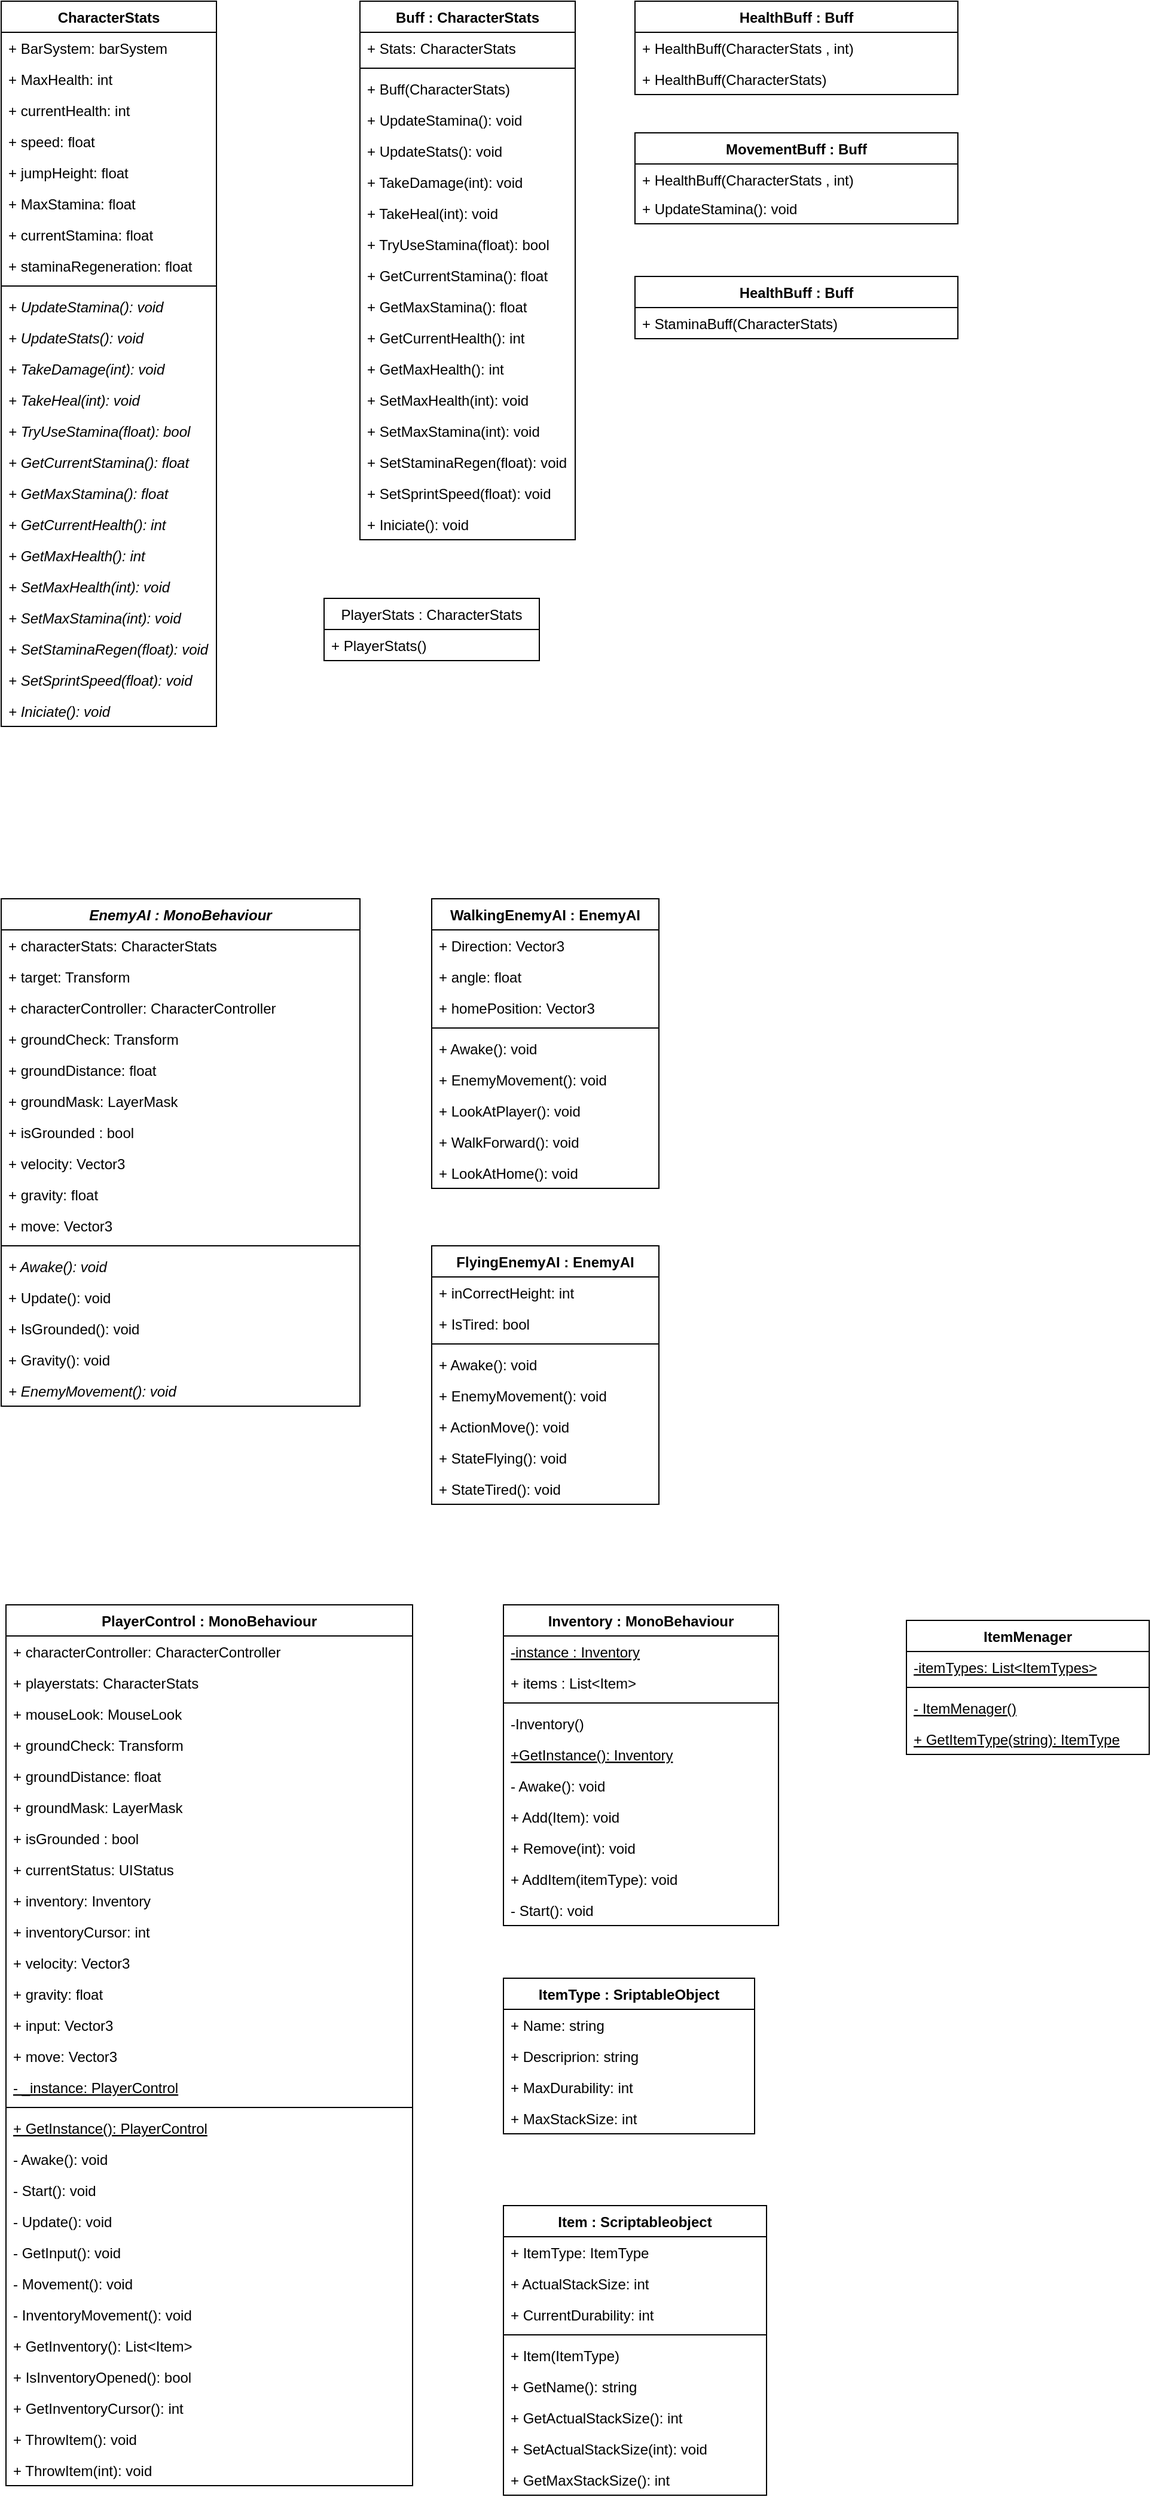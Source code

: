 <mxfile version="16.4.3" type="github">
  <diagram id="JPool-3VtNPLsI39yBrT" name="Page-1">
    <mxGraphModel dx="2249" dy="1060" grid="1" gridSize="10" guides="1" tooltips="1" connect="1" arrows="1" fold="1" page="1" pageScale="1" pageWidth="827" pageHeight="1169" math="0" shadow="0">
      <root>
        <mxCell id="0" />
        <mxCell id="1" parent="0" />
        <mxCell id="ydXOMkTpQAnUlT9arwQ4-1" value="CharacterStats" style="swimlane;fontStyle=1;align=center;verticalAlign=top;childLayout=stackLayout;horizontal=1;startSize=26;horizontalStack=0;resizeParent=1;resizeParentMax=0;resizeLast=0;collapsible=1;marginBottom=0;" vertex="1" parent="1">
          <mxGeometry x="70" y="60" width="180" height="606" as="geometry" />
        </mxCell>
        <mxCell id="ydXOMkTpQAnUlT9arwQ4-2" value="+ BarSystem: barSystem" style="text;strokeColor=none;fillColor=none;align=left;verticalAlign=top;spacingLeft=4;spacingRight=4;overflow=hidden;rotatable=0;points=[[0,0.5],[1,0.5]];portConstraint=eastwest;" vertex="1" parent="ydXOMkTpQAnUlT9arwQ4-1">
          <mxGeometry y="26" width="180" height="26" as="geometry" />
        </mxCell>
        <mxCell id="ydXOMkTpQAnUlT9arwQ4-5" value="+ MaxHealth: int" style="text;strokeColor=none;fillColor=none;align=left;verticalAlign=top;spacingLeft=4;spacingRight=4;overflow=hidden;rotatable=0;points=[[0,0.5],[1,0.5]];portConstraint=eastwest;" vertex="1" parent="ydXOMkTpQAnUlT9arwQ4-1">
          <mxGeometry y="52" width="180" height="26" as="geometry" />
        </mxCell>
        <mxCell id="ydXOMkTpQAnUlT9arwQ4-6" value="+ currentHealth: int" style="text;strokeColor=none;fillColor=none;align=left;verticalAlign=top;spacingLeft=4;spacingRight=4;overflow=hidden;rotatable=0;points=[[0,0.5],[1,0.5]];portConstraint=eastwest;" vertex="1" parent="ydXOMkTpQAnUlT9arwQ4-1">
          <mxGeometry y="78" width="180" height="26" as="geometry" />
        </mxCell>
        <mxCell id="ydXOMkTpQAnUlT9arwQ4-7" value="+ speed: float" style="text;strokeColor=none;fillColor=none;align=left;verticalAlign=top;spacingLeft=4;spacingRight=4;overflow=hidden;rotatable=0;points=[[0,0.5],[1,0.5]];portConstraint=eastwest;" vertex="1" parent="ydXOMkTpQAnUlT9arwQ4-1">
          <mxGeometry y="104" width="180" height="26" as="geometry" />
        </mxCell>
        <mxCell id="ydXOMkTpQAnUlT9arwQ4-8" value="+ jumpHeight: float" style="text;strokeColor=none;fillColor=none;align=left;verticalAlign=top;spacingLeft=4;spacingRight=4;overflow=hidden;rotatable=0;points=[[0,0.5],[1,0.5]];portConstraint=eastwest;" vertex="1" parent="ydXOMkTpQAnUlT9arwQ4-1">
          <mxGeometry y="130" width="180" height="26" as="geometry" />
        </mxCell>
        <mxCell id="ydXOMkTpQAnUlT9arwQ4-10" value="+ MaxStamina: float" style="text;strokeColor=none;fillColor=none;align=left;verticalAlign=top;spacingLeft=4;spacingRight=4;overflow=hidden;rotatable=0;points=[[0,0.5],[1,0.5]];portConstraint=eastwest;" vertex="1" parent="ydXOMkTpQAnUlT9arwQ4-1">
          <mxGeometry y="156" width="180" height="26" as="geometry" />
        </mxCell>
        <mxCell id="ydXOMkTpQAnUlT9arwQ4-9" value="+ currentStamina: float" style="text;strokeColor=none;fillColor=none;align=left;verticalAlign=top;spacingLeft=4;spacingRight=4;overflow=hidden;rotatable=0;points=[[0,0.5],[1,0.5]];portConstraint=eastwest;" vertex="1" parent="ydXOMkTpQAnUlT9arwQ4-1">
          <mxGeometry y="182" width="180" height="26" as="geometry" />
        </mxCell>
        <mxCell id="ydXOMkTpQAnUlT9arwQ4-11" value="+ staminaRegeneration: float" style="text;strokeColor=none;fillColor=none;align=left;verticalAlign=top;spacingLeft=4;spacingRight=4;overflow=hidden;rotatable=0;points=[[0,0.5],[1,0.5]];portConstraint=eastwest;" vertex="1" parent="ydXOMkTpQAnUlT9arwQ4-1">
          <mxGeometry y="208" width="180" height="26" as="geometry" />
        </mxCell>
        <mxCell id="ydXOMkTpQAnUlT9arwQ4-3" value="" style="line;strokeWidth=1;fillColor=none;align=left;verticalAlign=middle;spacingTop=-1;spacingLeft=3;spacingRight=3;rotatable=0;labelPosition=right;points=[];portConstraint=eastwest;" vertex="1" parent="ydXOMkTpQAnUlT9arwQ4-1">
          <mxGeometry y="234" width="180" height="8" as="geometry" />
        </mxCell>
        <mxCell id="ydXOMkTpQAnUlT9arwQ4-4" value="+ UpdateStamina(): void" style="text;strokeColor=none;fillColor=none;align=left;verticalAlign=top;spacingLeft=4;spacingRight=4;overflow=hidden;rotatable=0;points=[[0,0.5],[1,0.5]];portConstraint=eastwest;fontStyle=2" vertex="1" parent="ydXOMkTpQAnUlT9arwQ4-1">
          <mxGeometry y="242" width="180" height="26" as="geometry" />
        </mxCell>
        <mxCell id="ydXOMkTpQAnUlT9arwQ4-15" value="+ UpdateStats(): void" style="text;strokeColor=none;fillColor=none;align=left;verticalAlign=top;spacingLeft=4;spacingRight=4;overflow=hidden;rotatable=0;points=[[0,0.5],[1,0.5]];portConstraint=eastwest;fontStyle=2" vertex="1" parent="ydXOMkTpQAnUlT9arwQ4-1">
          <mxGeometry y="268" width="180" height="26" as="geometry" />
        </mxCell>
        <mxCell id="ydXOMkTpQAnUlT9arwQ4-16" value="+ TakeDamage(int): void" style="text;strokeColor=none;fillColor=none;align=left;verticalAlign=top;spacingLeft=4;spacingRight=4;overflow=hidden;rotatable=0;points=[[0,0.5],[1,0.5]];portConstraint=eastwest;fontStyle=2" vertex="1" parent="ydXOMkTpQAnUlT9arwQ4-1">
          <mxGeometry y="294" width="180" height="26" as="geometry" />
        </mxCell>
        <mxCell id="ydXOMkTpQAnUlT9arwQ4-18" value="+ TakeHeal(int): void" style="text;strokeColor=none;fillColor=none;align=left;verticalAlign=top;spacingLeft=4;spacingRight=4;overflow=hidden;rotatable=0;points=[[0,0.5],[1,0.5]];portConstraint=eastwest;fontStyle=2" vertex="1" parent="ydXOMkTpQAnUlT9arwQ4-1">
          <mxGeometry y="320" width="180" height="26" as="geometry" />
        </mxCell>
        <mxCell id="ydXOMkTpQAnUlT9arwQ4-19" value="+ TryUseStamina(float): bool" style="text;strokeColor=none;fillColor=none;align=left;verticalAlign=top;spacingLeft=4;spacingRight=4;overflow=hidden;rotatable=0;points=[[0,0.5],[1,0.5]];portConstraint=eastwest;fontStyle=2" vertex="1" parent="ydXOMkTpQAnUlT9arwQ4-1">
          <mxGeometry y="346" width="180" height="26" as="geometry" />
        </mxCell>
        <mxCell id="ydXOMkTpQAnUlT9arwQ4-21" value="+ GetCurrentStamina(): float" style="text;strokeColor=none;fillColor=none;align=left;verticalAlign=top;spacingLeft=4;spacingRight=4;overflow=hidden;rotatable=0;points=[[0,0.5],[1,0.5]];portConstraint=eastwest;fontStyle=2" vertex="1" parent="ydXOMkTpQAnUlT9arwQ4-1">
          <mxGeometry y="372" width="180" height="26" as="geometry" />
        </mxCell>
        <mxCell id="ydXOMkTpQAnUlT9arwQ4-20" value="+ GetMaxStamina(): float" style="text;strokeColor=none;fillColor=none;align=left;verticalAlign=top;spacingLeft=4;spacingRight=4;overflow=hidden;rotatable=0;points=[[0,0.5],[1,0.5]];portConstraint=eastwest;fontStyle=2" vertex="1" parent="ydXOMkTpQAnUlT9arwQ4-1">
          <mxGeometry y="398" width="180" height="26" as="geometry" />
        </mxCell>
        <mxCell id="ydXOMkTpQAnUlT9arwQ4-22" value="+ GetCurrentHealth(): int" style="text;strokeColor=none;fillColor=none;align=left;verticalAlign=top;spacingLeft=4;spacingRight=4;overflow=hidden;rotatable=0;points=[[0,0.5],[1,0.5]];portConstraint=eastwest;fontStyle=2" vertex="1" parent="ydXOMkTpQAnUlT9arwQ4-1">
          <mxGeometry y="424" width="180" height="26" as="geometry" />
        </mxCell>
        <mxCell id="ydXOMkTpQAnUlT9arwQ4-23" value="+ GetMaxHealth(): int" style="text;strokeColor=none;fillColor=none;align=left;verticalAlign=top;spacingLeft=4;spacingRight=4;overflow=hidden;rotatable=0;points=[[0,0.5],[1,0.5]];portConstraint=eastwest;fontStyle=2" vertex="1" parent="ydXOMkTpQAnUlT9arwQ4-1">
          <mxGeometry y="450" width="180" height="26" as="geometry" />
        </mxCell>
        <mxCell id="ydXOMkTpQAnUlT9arwQ4-25" value="+ SetMaxHealth(int): void" style="text;strokeColor=none;fillColor=none;align=left;verticalAlign=top;spacingLeft=4;spacingRight=4;overflow=hidden;rotatable=0;points=[[0,0.5],[1,0.5]];portConstraint=eastwest;fontStyle=2" vertex="1" parent="ydXOMkTpQAnUlT9arwQ4-1">
          <mxGeometry y="476" width="180" height="26" as="geometry" />
        </mxCell>
        <mxCell id="ydXOMkTpQAnUlT9arwQ4-24" value="+ SetMaxStamina(int): void" style="text;strokeColor=none;fillColor=none;align=left;verticalAlign=top;spacingLeft=4;spacingRight=4;overflow=hidden;rotatable=0;points=[[0,0.5],[1,0.5]];portConstraint=eastwest;fontStyle=2" vertex="1" parent="ydXOMkTpQAnUlT9arwQ4-1">
          <mxGeometry y="502" width="180" height="26" as="geometry" />
        </mxCell>
        <mxCell id="ydXOMkTpQAnUlT9arwQ4-26" value="+ SetStaminaRegen(float): void" style="text;strokeColor=none;fillColor=none;align=left;verticalAlign=top;spacingLeft=4;spacingRight=4;overflow=hidden;rotatable=0;points=[[0,0.5],[1,0.5]];portConstraint=eastwest;fontStyle=2" vertex="1" parent="ydXOMkTpQAnUlT9arwQ4-1">
          <mxGeometry y="528" width="180" height="26" as="geometry" />
        </mxCell>
        <mxCell id="ydXOMkTpQAnUlT9arwQ4-27" value="+ SetSprintSpeed(float): void" style="text;strokeColor=none;fillColor=none;align=left;verticalAlign=top;spacingLeft=4;spacingRight=4;overflow=hidden;rotatable=0;points=[[0,0.5],[1,0.5]];portConstraint=eastwest;fontStyle=2" vertex="1" parent="ydXOMkTpQAnUlT9arwQ4-1">
          <mxGeometry y="554" width="180" height="26" as="geometry" />
        </mxCell>
        <mxCell id="ydXOMkTpQAnUlT9arwQ4-17" value="+ Iniciate(): void" style="text;strokeColor=none;fillColor=none;align=left;verticalAlign=top;spacingLeft=4;spacingRight=4;overflow=hidden;rotatable=0;points=[[0,0.5],[1,0.5]];portConstraint=eastwest;fontStyle=2" vertex="1" parent="ydXOMkTpQAnUlT9arwQ4-1">
          <mxGeometry y="580" width="180" height="26" as="geometry" />
        </mxCell>
        <mxCell id="ydXOMkTpQAnUlT9arwQ4-28" value="Buff : CharacterStats" style="swimlane;fontStyle=1;align=center;verticalAlign=top;childLayout=stackLayout;horizontal=1;startSize=26;horizontalStack=0;resizeParent=1;resizeParentMax=0;resizeLast=0;collapsible=1;marginBottom=0;" vertex="1" parent="1">
          <mxGeometry x="370" y="60" width="180" height="450" as="geometry" />
        </mxCell>
        <mxCell id="ydXOMkTpQAnUlT9arwQ4-52" value="+ Stats: CharacterStats" style="text;strokeColor=none;fillColor=none;align=left;verticalAlign=top;spacingLeft=4;spacingRight=4;overflow=hidden;rotatable=0;points=[[0,0.5],[1,0.5]];portConstraint=eastwest;" vertex="1" parent="ydXOMkTpQAnUlT9arwQ4-28">
          <mxGeometry y="26" width="180" height="26" as="geometry" />
        </mxCell>
        <mxCell id="ydXOMkTpQAnUlT9arwQ4-37" value="" style="line;strokeWidth=1;fillColor=none;align=left;verticalAlign=middle;spacingTop=-1;spacingLeft=3;spacingRight=3;rotatable=0;labelPosition=right;points=[];portConstraint=eastwest;" vertex="1" parent="ydXOMkTpQAnUlT9arwQ4-28">
          <mxGeometry y="52" width="180" height="8" as="geometry" />
        </mxCell>
        <mxCell id="ydXOMkTpQAnUlT9arwQ4-53" value="+ Buff(CharacterStats)" style="text;strokeColor=none;fillColor=none;align=left;verticalAlign=top;spacingLeft=4;spacingRight=4;overflow=hidden;rotatable=0;points=[[0,0.5],[1,0.5]];portConstraint=eastwest;fontStyle=0" vertex="1" parent="ydXOMkTpQAnUlT9arwQ4-28">
          <mxGeometry y="60" width="180" height="26" as="geometry" />
        </mxCell>
        <mxCell id="ydXOMkTpQAnUlT9arwQ4-38" value="+ UpdateStamina(): void" style="text;strokeColor=none;fillColor=none;align=left;verticalAlign=top;spacingLeft=4;spacingRight=4;overflow=hidden;rotatable=0;points=[[0,0.5],[1,0.5]];portConstraint=eastwest;fontStyle=0" vertex="1" parent="ydXOMkTpQAnUlT9arwQ4-28">
          <mxGeometry y="86" width="180" height="26" as="geometry" />
        </mxCell>
        <mxCell id="ydXOMkTpQAnUlT9arwQ4-39" value="+ UpdateStats(): void" style="text;strokeColor=none;fillColor=none;align=left;verticalAlign=top;spacingLeft=4;spacingRight=4;overflow=hidden;rotatable=0;points=[[0,0.5],[1,0.5]];portConstraint=eastwest;fontStyle=0" vertex="1" parent="ydXOMkTpQAnUlT9arwQ4-28">
          <mxGeometry y="112" width="180" height="26" as="geometry" />
        </mxCell>
        <mxCell id="ydXOMkTpQAnUlT9arwQ4-40" value="+ TakeDamage(int): void" style="text;strokeColor=none;fillColor=none;align=left;verticalAlign=top;spacingLeft=4;spacingRight=4;overflow=hidden;rotatable=0;points=[[0,0.5],[1,0.5]];portConstraint=eastwest;fontStyle=0" vertex="1" parent="ydXOMkTpQAnUlT9arwQ4-28">
          <mxGeometry y="138" width="180" height="26" as="geometry" />
        </mxCell>
        <mxCell id="ydXOMkTpQAnUlT9arwQ4-41" value="+ TakeHeal(int): void" style="text;strokeColor=none;fillColor=none;align=left;verticalAlign=top;spacingLeft=4;spacingRight=4;overflow=hidden;rotatable=0;points=[[0,0.5],[1,0.5]];portConstraint=eastwest;fontStyle=0" vertex="1" parent="ydXOMkTpQAnUlT9arwQ4-28">
          <mxGeometry y="164" width="180" height="26" as="geometry" />
        </mxCell>
        <mxCell id="ydXOMkTpQAnUlT9arwQ4-42" value="+ TryUseStamina(float): bool" style="text;strokeColor=none;fillColor=none;align=left;verticalAlign=top;spacingLeft=4;spacingRight=4;overflow=hidden;rotatable=0;points=[[0,0.5],[1,0.5]];portConstraint=eastwest;fontStyle=0" vertex="1" parent="ydXOMkTpQAnUlT9arwQ4-28">
          <mxGeometry y="190" width="180" height="26" as="geometry" />
        </mxCell>
        <mxCell id="ydXOMkTpQAnUlT9arwQ4-43" value="+ GetCurrentStamina(): float" style="text;strokeColor=none;fillColor=none;align=left;verticalAlign=top;spacingLeft=4;spacingRight=4;overflow=hidden;rotatable=0;points=[[0,0.5],[1,0.5]];portConstraint=eastwest;fontStyle=0" vertex="1" parent="ydXOMkTpQAnUlT9arwQ4-28">
          <mxGeometry y="216" width="180" height="26" as="geometry" />
        </mxCell>
        <mxCell id="ydXOMkTpQAnUlT9arwQ4-44" value="+ GetMaxStamina(): float" style="text;strokeColor=none;fillColor=none;align=left;verticalAlign=top;spacingLeft=4;spacingRight=4;overflow=hidden;rotatable=0;points=[[0,0.5],[1,0.5]];portConstraint=eastwest;fontStyle=0" vertex="1" parent="ydXOMkTpQAnUlT9arwQ4-28">
          <mxGeometry y="242" width="180" height="26" as="geometry" />
        </mxCell>
        <mxCell id="ydXOMkTpQAnUlT9arwQ4-45" value="+ GetCurrentHealth(): int" style="text;strokeColor=none;fillColor=none;align=left;verticalAlign=top;spacingLeft=4;spacingRight=4;overflow=hidden;rotatable=0;points=[[0,0.5],[1,0.5]];portConstraint=eastwest;fontStyle=0" vertex="1" parent="ydXOMkTpQAnUlT9arwQ4-28">
          <mxGeometry y="268" width="180" height="26" as="geometry" />
        </mxCell>
        <mxCell id="ydXOMkTpQAnUlT9arwQ4-46" value="+ GetMaxHealth(): int" style="text;strokeColor=none;fillColor=none;align=left;verticalAlign=top;spacingLeft=4;spacingRight=4;overflow=hidden;rotatable=0;points=[[0,0.5],[1,0.5]];portConstraint=eastwest;fontStyle=0" vertex="1" parent="ydXOMkTpQAnUlT9arwQ4-28">
          <mxGeometry y="294" width="180" height="26" as="geometry" />
        </mxCell>
        <mxCell id="ydXOMkTpQAnUlT9arwQ4-47" value="+ SetMaxHealth(int): void" style="text;strokeColor=none;fillColor=none;align=left;verticalAlign=top;spacingLeft=4;spacingRight=4;overflow=hidden;rotatable=0;points=[[0,0.5],[1,0.5]];portConstraint=eastwest;fontStyle=0" vertex="1" parent="ydXOMkTpQAnUlT9arwQ4-28">
          <mxGeometry y="320" width="180" height="26" as="geometry" />
        </mxCell>
        <mxCell id="ydXOMkTpQAnUlT9arwQ4-48" value="+ SetMaxStamina(int): void" style="text;strokeColor=none;fillColor=none;align=left;verticalAlign=top;spacingLeft=4;spacingRight=4;overflow=hidden;rotatable=0;points=[[0,0.5],[1,0.5]];portConstraint=eastwest;fontStyle=0" vertex="1" parent="ydXOMkTpQAnUlT9arwQ4-28">
          <mxGeometry y="346" width="180" height="26" as="geometry" />
        </mxCell>
        <mxCell id="ydXOMkTpQAnUlT9arwQ4-49" value="+ SetStaminaRegen(float): void" style="text;strokeColor=none;fillColor=none;align=left;verticalAlign=top;spacingLeft=4;spacingRight=4;overflow=hidden;rotatable=0;points=[[0,0.5],[1,0.5]];portConstraint=eastwest;fontStyle=0" vertex="1" parent="ydXOMkTpQAnUlT9arwQ4-28">
          <mxGeometry y="372" width="180" height="26" as="geometry" />
        </mxCell>
        <mxCell id="ydXOMkTpQAnUlT9arwQ4-50" value="+ SetSprintSpeed(float): void" style="text;strokeColor=none;fillColor=none;align=left;verticalAlign=top;spacingLeft=4;spacingRight=4;overflow=hidden;rotatable=0;points=[[0,0.5],[1,0.5]];portConstraint=eastwest;fontStyle=0" vertex="1" parent="ydXOMkTpQAnUlT9arwQ4-28">
          <mxGeometry y="398" width="180" height="26" as="geometry" />
        </mxCell>
        <mxCell id="ydXOMkTpQAnUlT9arwQ4-51" value="+ Iniciate(): void" style="text;strokeColor=none;fillColor=none;align=left;verticalAlign=top;spacingLeft=4;spacingRight=4;overflow=hidden;rotatable=0;points=[[0,0.5],[1,0.5]];portConstraint=eastwest;fontStyle=0" vertex="1" parent="ydXOMkTpQAnUlT9arwQ4-28">
          <mxGeometry y="424" width="180" height="26" as="geometry" />
        </mxCell>
        <mxCell id="ydXOMkTpQAnUlT9arwQ4-54" value="HealthBuff : Buff" style="swimlane;fontStyle=1;childLayout=stackLayout;horizontal=1;startSize=26;fillColor=none;horizontalStack=0;resizeParent=1;resizeParentMax=0;resizeLast=0;collapsible=1;marginBottom=0;" vertex="1" parent="1">
          <mxGeometry x="600" y="60" width="270" height="78" as="geometry" />
        </mxCell>
        <mxCell id="ydXOMkTpQAnUlT9arwQ4-55" value="+ HealthBuff(CharacterStats , int)" style="text;strokeColor=none;fillColor=none;align=left;verticalAlign=top;spacingLeft=4;spacingRight=4;overflow=hidden;rotatable=0;points=[[0,0.5],[1,0.5]];portConstraint=eastwest;" vertex="1" parent="ydXOMkTpQAnUlT9arwQ4-54">
          <mxGeometry y="26" width="270" height="26" as="geometry" />
        </mxCell>
        <mxCell id="ydXOMkTpQAnUlT9arwQ4-58" value="+ HealthBuff(CharacterStats)" style="text;strokeColor=none;fillColor=none;align=left;verticalAlign=top;spacingLeft=4;spacingRight=4;overflow=hidden;rotatable=0;points=[[0,0.5],[1,0.5]];portConstraint=eastwest;" vertex="1" parent="ydXOMkTpQAnUlT9arwQ4-54">
          <mxGeometry y="52" width="270" height="26" as="geometry" />
        </mxCell>
        <mxCell id="ydXOMkTpQAnUlT9arwQ4-59" value="MovementBuff : Buff" style="swimlane;fontStyle=1;childLayout=stackLayout;horizontal=1;startSize=26;fillColor=none;horizontalStack=0;resizeParent=1;resizeParentMax=0;resizeLast=0;collapsible=1;marginBottom=0;" vertex="1" parent="1">
          <mxGeometry x="600" y="170" width="270" height="76" as="geometry" />
        </mxCell>
        <mxCell id="ydXOMkTpQAnUlT9arwQ4-60" value="+ HealthBuff(CharacterStats , int)" style="text;strokeColor=none;fillColor=none;align=left;verticalAlign=top;spacingLeft=4;spacingRight=4;overflow=hidden;rotatable=0;points=[[0,0.5],[1,0.5]];portConstraint=eastwest;" vertex="1" parent="ydXOMkTpQAnUlT9arwQ4-59">
          <mxGeometry y="26" width="270" height="24" as="geometry" />
        </mxCell>
        <mxCell id="ydXOMkTpQAnUlT9arwQ4-61" value="+ UpdateStamina(): void" style="text;strokeColor=none;fillColor=none;align=left;verticalAlign=top;spacingLeft=4;spacingRight=4;overflow=hidden;rotatable=0;points=[[0,0.5],[1,0.5]];portConstraint=eastwest;" vertex="1" parent="ydXOMkTpQAnUlT9arwQ4-59">
          <mxGeometry y="50" width="270" height="26" as="geometry" />
        </mxCell>
        <mxCell id="ydXOMkTpQAnUlT9arwQ4-62" value="HealthBuff : Buff" style="swimlane;fontStyle=1;childLayout=stackLayout;horizontal=1;startSize=26;fillColor=none;horizontalStack=0;resizeParent=1;resizeParentMax=0;resizeLast=0;collapsible=1;marginBottom=0;" vertex="1" parent="1">
          <mxGeometry x="600" y="290" width="270" height="52" as="geometry" />
        </mxCell>
        <mxCell id="ydXOMkTpQAnUlT9arwQ4-64" value="+ StaminaBuff(CharacterStats) " style="text;strokeColor=none;fillColor=none;align=left;verticalAlign=top;spacingLeft=4;spacingRight=4;overflow=hidden;rotatable=0;points=[[0,0.5],[1,0.5]];portConstraint=eastwest;" vertex="1" parent="ydXOMkTpQAnUlT9arwQ4-62">
          <mxGeometry y="26" width="270" height="26" as="geometry" />
        </mxCell>
        <mxCell id="ydXOMkTpQAnUlT9arwQ4-65" value="EnemyAI : MonoBehaviour" style="swimlane;fontStyle=3;align=center;verticalAlign=top;childLayout=stackLayout;horizontal=1;startSize=26;horizontalStack=0;resizeParent=1;resizeParentMax=0;resizeLast=0;collapsible=1;marginBottom=0;" vertex="1" parent="1">
          <mxGeometry x="70" y="810" width="300" height="424" as="geometry" />
        </mxCell>
        <mxCell id="ydXOMkTpQAnUlT9arwQ4-66" value="+ characterStats: CharacterStats" style="text;strokeColor=none;fillColor=none;align=left;verticalAlign=top;spacingLeft=4;spacingRight=4;overflow=hidden;rotatable=0;points=[[0,0.5],[1,0.5]];portConstraint=eastwest;" vertex="1" parent="ydXOMkTpQAnUlT9arwQ4-65">
          <mxGeometry y="26" width="300" height="26" as="geometry" />
        </mxCell>
        <mxCell id="ydXOMkTpQAnUlT9arwQ4-69" value="+ target: Transform" style="text;strokeColor=none;fillColor=none;align=left;verticalAlign=top;spacingLeft=4;spacingRight=4;overflow=hidden;rotatable=0;points=[[0,0.5],[1,0.5]];portConstraint=eastwest;" vertex="1" parent="ydXOMkTpQAnUlT9arwQ4-65">
          <mxGeometry y="52" width="300" height="26" as="geometry" />
        </mxCell>
        <mxCell id="ydXOMkTpQAnUlT9arwQ4-71" value="+ characterController: CharacterController" style="text;strokeColor=none;fillColor=none;align=left;verticalAlign=top;spacingLeft=4;spacingRight=4;overflow=hidden;rotatable=0;points=[[0,0.5],[1,0.5]];portConstraint=eastwest;" vertex="1" parent="ydXOMkTpQAnUlT9arwQ4-65">
          <mxGeometry y="78" width="300" height="26" as="geometry" />
        </mxCell>
        <mxCell id="ydXOMkTpQAnUlT9arwQ4-73" value="+ groundCheck: Transform" style="text;strokeColor=none;fillColor=none;align=left;verticalAlign=top;spacingLeft=4;spacingRight=4;overflow=hidden;rotatable=0;points=[[0,0.5],[1,0.5]];portConstraint=eastwest;" vertex="1" parent="ydXOMkTpQAnUlT9arwQ4-65">
          <mxGeometry y="104" width="300" height="26" as="geometry" />
        </mxCell>
        <mxCell id="ydXOMkTpQAnUlT9arwQ4-72" value="+ groundDistance: float" style="text;strokeColor=none;fillColor=none;align=left;verticalAlign=top;spacingLeft=4;spacingRight=4;overflow=hidden;rotatable=0;points=[[0,0.5],[1,0.5]];portConstraint=eastwest;" vertex="1" parent="ydXOMkTpQAnUlT9arwQ4-65">
          <mxGeometry y="130" width="300" height="26" as="geometry" />
        </mxCell>
        <mxCell id="ydXOMkTpQAnUlT9arwQ4-74" value="+ groundMask: LayerMask" style="text;strokeColor=none;fillColor=none;align=left;verticalAlign=top;spacingLeft=4;spacingRight=4;overflow=hidden;rotatable=0;points=[[0,0.5],[1,0.5]];portConstraint=eastwest;" vertex="1" parent="ydXOMkTpQAnUlT9arwQ4-65">
          <mxGeometry y="156" width="300" height="26" as="geometry" />
        </mxCell>
        <mxCell id="ydXOMkTpQAnUlT9arwQ4-76" value="+ isGrounded : bool" style="text;strokeColor=none;fillColor=none;align=left;verticalAlign=top;spacingLeft=4;spacingRight=4;overflow=hidden;rotatable=0;points=[[0,0.5],[1,0.5]];portConstraint=eastwest;" vertex="1" parent="ydXOMkTpQAnUlT9arwQ4-65">
          <mxGeometry y="182" width="300" height="26" as="geometry" />
        </mxCell>
        <mxCell id="ydXOMkTpQAnUlT9arwQ4-75" value="+ velocity: Vector3" style="text;strokeColor=none;fillColor=none;align=left;verticalAlign=top;spacingLeft=4;spacingRight=4;overflow=hidden;rotatable=0;points=[[0,0.5],[1,0.5]];portConstraint=eastwest;" vertex="1" parent="ydXOMkTpQAnUlT9arwQ4-65">
          <mxGeometry y="208" width="300" height="26" as="geometry" />
        </mxCell>
        <mxCell id="ydXOMkTpQAnUlT9arwQ4-77" value="+ gravity: float" style="text;strokeColor=none;fillColor=none;align=left;verticalAlign=top;spacingLeft=4;spacingRight=4;overflow=hidden;rotatable=0;points=[[0,0.5],[1,0.5]];portConstraint=eastwest;" vertex="1" parent="ydXOMkTpQAnUlT9arwQ4-65">
          <mxGeometry y="234" width="300" height="26" as="geometry" />
        </mxCell>
        <mxCell id="ydXOMkTpQAnUlT9arwQ4-79" value="+ move: Vector3" style="text;strokeColor=none;fillColor=none;align=left;verticalAlign=top;spacingLeft=4;spacingRight=4;overflow=hidden;rotatable=0;points=[[0,0.5],[1,0.5]];portConstraint=eastwest;" vertex="1" parent="ydXOMkTpQAnUlT9arwQ4-65">
          <mxGeometry y="260" width="300" height="26" as="geometry" />
        </mxCell>
        <mxCell id="ydXOMkTpQAnUlT9arwQ4-67" value="" style="line;strokeWidth=1;fillColor=none;align=left;verticalAlign=middle;spacingTop=-1;spacingLeft=3;spacingRight=3;rotatable=0;labelPosition=right;points=[];portConstraint=eastwest;" vertex="1" parent="ydXOMkTpQAnUlT9arwQ4-65">
          <mxGeometry y="286" width="300" height="8" as="geometry" />
        </mxCell>
        <mxCell id="ydXOMkTpQAnUlT9arwQ4-68" value="+ Awake(): void" style="text;strokeColor=none;fillColor=none;align=left;verticalAlign=top;spacingLeft=4;spacingRight=4;overflow=hidden;rotatable=0;points=[[0,0.5],[1,0.5]];portConstraint=eastwest;fontStyle=2" vertex="1" parent="ydXOMkTpQAnUlT9arwQ4-65">
          <mxGeometry y="294" width="300" height="26" as="geometry" />
        </mxCell>
        <mxCell id="ydXOMkTpQAnUlT9arwQ4-80" value="+ Update(): void" style="text;strokeColor=none;fillColor=none;align=left;verticalAlign=top;spacingLeft=4;spacingRight=4;overflow=hidden;rotatable=0;points=[[0,0.5],[1,0.5]];portConstraint=eastwest;" vertex="1" parent="ydXOMkTpQAnUlT9arwQ4-65">
          <mxGeometry y="320" width="300" height="26" as="geometry" />
        </mxCell>
        <mxCell id="ydXOMkTpQAnUlT9arwQ4-82" value="+ IsGrounded(): void" style="text;strokeColor=none;fillColor=none;align=left;verticalAlign=top;spacingLeft=4;spacingRight=4;overflow=hidden;rotatable=0;points=[[0,0.5],[1,0.5]];portConstraint=eastwest;" vertex="1" parent="ydXOMkTpQAnUlT9arwQ4-65">
          <mxGeometry y="346" width="300" height="26" as="geometry" />
        </mxCell>
        <mxCell id="ydXOMkTpQAnUlT9arwQ4-81" value="+ Gravity(): void" style="text;strokeColor=none;fillColor=none;align=left;verticalAlign=top;spacingLeft=4;spacingRight=4;overflow=hidden;rotatable=0;points=[[0,0.5],[1,0.5]];portConstraint=eastwest;" vertex="1" parent="ydXOMkTpQAnUlT9arwQ4-65">
          <mxGeometry y="372" width="300" height="26" as="geometry" />
        </mxCell>
        <mxCell id="ydXOMkTpQAnUlT9arwQ4-83" value="+ EnemyMovement(): void" style="text;strokeColor=none;fillColor=none;align=left;verticalAlign=top;spacingLeft=4;spacingRight=4;overflow=hidden;rotatable=0;points=[[0,0.5],[1,0.5]];portConstraint=eastwest;fontStyle=2" vertex="1" parent="ydXOMkTpQAnUlT9arwQ4-65">
          <mxGeometry y="398" width="300" height="26" as="geometry" />
        </mxCell>
        <mxCell id="ydXOMkTpQAnUlT9arwQ4-84" value="WalkingEnemyAI : EnemyAI" style="swimlane;fontStyle=1;align=center;verticalAlign=top;childLayout=stackLayout;horizontal=1;startSize=26;horizontalStack=0;resizeParent=1;resizeParentMax=0;resizeLast=0;collapsible=1;marginBottom=0;" vertex="1" parent="1">
          <mxGeometry x="430" y="810" width="190" height="242" as="geometry" />
        </mxCell>
        <mxCell id="ydXOMkTpQAnUlT9arwQ4-85" value="+ Direction: Vector3" style="text;strokeColor=none;fillColor=none;align=left;verticalAlign=top;spacingLeft=4;spacingRight=4;overflow=hidden;rotatable=0;points=[[0,0.5],[1,0.5]];portConstraint=eastwest;" vertex="1" parent="ydXOMkTpQAnUlT9arwQ4-84">
          <mxGeometry y="26" width="190" height="26" as="geometry" />
        </mxCell>
        <mxCell id="ydXOMkTpQAnUlT9arwQ4-89" value="+ angle: float" style="text;strokeColor=none;fillColor=none;align=left;verticalAlign=top;spacingLeft=4;spacingRight=4;overflow=hidden;rotatable=0;points=[[0,0.5],[1,0.5]];portConstraint=eastwest;" vertex="1" parent="ydXOMkTpQAnUlT9arwQ4-84">
          <mxGeometry y="52" width="190" height="26" as="geometry" />
        </mxCell>
        <mxCell id="ydXOMkTpQAnUlT9arwQ4-88" value="+ homePosition: Vector3" style="text;strokeColor=none;fillColor=none;align=left;verticalAlign=top;spacingLeft=4;spacingRight=4;overflow=hidden;rotatable=0;points=[[0,0.5],[1,0.5]];portConstraint=eastwest;" vertex="1" parent="ydXOMkTpQAnUlT9arwQ4-84">
          <mxGeometry y="78" width="190" height="26" as="geometry" />
        </mxCell>
        <mxCell id="ydXOMkTpQAnUlT9arwQ4-86" value="" style="line;strokeWidth=1;fillColor=none;align=left;verticalAlign=middle;spacingTop=-1;spacingLeft=3;spacingRight=3;rotatable=0;labelPosition=right;points=[];portConstraint=eastwest;" vertex="1" parent="ydXOMkTpQAnUlT9arwQ4-84">
          <mxGeometry y="104" width="190" height="8" as="geometry" />
        </mxCell>
        <mxCell id="ydXOMkTpQAnUlT9arwQ4-87" value="+ Awake(): void" style="text;strokeColor=none;fillColor=none;align=left;verticalAlign=top;spacingLeft=4;spacingRight=4;overflow=hidden;rotatable=0;points=[[0,0.5],[1,0.5]];portConstraint=eastwest;" vertex="1" parent="ydXOMkTpQAnUlT9arwQ4-84">
          <mxGeometry y="112" width="190" height="26" as="geometry" />
        </mxCell>
        <mxCell id="ydXOMkTpQAnUlT9arwQ4-91" value="+ EnemyMovement(): void" style="text;strokeColor=none;fillColor=none;align=left;verticalAlign=top;spacingLeft=4;spacingRight=4;overflow=hidden;rotatable=0;points=[[0,0.5],[1,0.5]];portConstraint=eastwest;" vertex="1" parent="ydXOMkTpQAnUlT9arwQ4-84">
          <mxGeometry y="138" width="190" height="26" as="geometry" />
        </mxCell>
        <mxCell id="ydXOMkTpQAnUlT9arwQ4-94" value="+ LookAtPlayer(): void" style="text;strokeColor=none;fillColor=none;align=left;verticalAlign=top;spacingLeft=4;spacingRight=4;overflow=hidden;rotatable=0;points=[[0,0.5],[1,0.5]];portConstraint=eastwest;" vertex="1" parent="ydXOMkTpQAnUlT9arwQ4-84">
          <mxGeometry y="164" width="190" height="26" as="geometry" />
        </mxCell>
        <mxCell id="ydXOMkTpQAnUlT9arwQ4-93" value="+ WalkForward(): void" style="text;strokeColor=none;fillColor=none;align=left;verticalAlign=top;spacingLeft=4;spacingRight=4;overflow=hidden;rotatable=0;points=[[0,0.5],[1,0.5]];portConstraint=eastwest;" vertex="1" parent="ydXOMkTpQAnUlT9arwQ4-84">
          <mxGeometry y="190" width="190" height="26" as="geometry" />
        </mxCell>
        <mxCell id="ydXOMkTpQAnUlT9arwQ4-92" value="+ LookAtHome(): void" style="text;strokeColor=none;fillColor=none;align=left;verticalAlign=top;spacingLeft=4;spacingRight=4;overflow=hidden;rotatable=0;points=[[0,0.5],[1,0.5]];portConstraint=eastwest;" vertex="1" parent="ydXOMkTpQAnUlT9arwQ4-84">
          <mxGeometry y="216" width="190" height="26" as="geometry" />
        </mxCell>
        <mxCell id="ydXOMkTpQAnUlT9arwQ4-95" value="FlyingEnemyAI : EnemyAI" style="swimlane;fontStyle=1;align=center;verticalAlign=top;childLayout=stackLayout;horizontal=1;startSize=26;horizontalStack=0;resizeParent=1;resizeParentMax=0;resizeLast=0;collapsible=1;marginBottom=0;" vertex="1" parent="1">
          <mxGeometry x="430" y="1100" width="190" height="216" as="geometry" />
        </mxCell>
        <mxCell id="ydXOMkTpQAnUlT9arwQ4-96" value="+ inCorrectHeight: int" style="text;strokeColor=none;fillColor=none;align=left;verticalAlign=top;spacingLeft=4;spacingRight=4;overflow=hidden;rotatable=0;points=[[0,0.5],[1,0.5]];portConstraint=eastwest;" vertex="1" parent="ydXOMkTpQAnUlT9arwQ4-95">
          <mxGeometry y="26" width="190" height="26" as="geometry" />
        </mxCell>
        <mxCell id="ydXOMkTpQAnUlT9arwQ4-97" value="+ IsTired: bool" style="text;strokeColor=none;fillColor=none;align=left;verticalAlign=top;spacingLeft=4;spacingRight=4;overflow=hidden;rotatable=0;points=[[0,0.5],[1,0.5]];portConstraint=eastwest;" vertex="1" parent="ydXOMkTpQAnUlT9arwQ4-95">
          <mxGeometry y="52" width="190" height="26" as="geometry" />
        </mxCell>
        <mxCell id="ydXOMkTpQAnUlT9arwQ4-99" value="" style="line;strokeWidth=1;fillColor=none;align=left;verticalAlign=middle;spacingTop=-1;spacingLeft=3;spacingRight=3;rotatable=0;labelPosition=right;points=[];portConstraint=eastwest;" vertex="1" parent="ydXOMkTpQAnUlT9arwQ4-95">
          <mxGeometry y="78" width="190" height="8" as="geometry" />
        </mxCell>
        <mxCell id="ydXOMkTpQAnUlT9arwQ4-100" value="+ Awake(): void" style="text;strokeColor=none;fillColor=none;align=left;verticalAlign=top;spacingLeft=4;spacingRight=4;overflow=hidden;rotatable=0;points=[[0,0.5],[1,0.5]];portConstraint=eastwest;" vertex="1" parent="ydXOMkTpQAnUlT9arwQ4-95">
          <mxGeometry y="86" width="190" height="26" as="geometry" />
        </mxCell>
        <mxCell id="ydXOMkTpQAnUlT9arwQ4-101" value="+ EnemyMovement(): void" style="text;strokeColor=none;fillColor=none;align=left;verticalAlign=top;spacingLeft=4;spacingRight=4;overflow=hidden;rotatable=0;points=[[0,0.5],[1,0.5]];portConstraint=eastwest;" vertex="1" parent="ydXOMkTpQAnUlT9arwQ4-95">
          <mxGeometry y="112" width="190" height="26" as="geometry" />
        </mxCell>
        <mxCell id="ydXOMkTpQAnUlT9arwQ4-102" value="+ ActionMove(): void" style="text;strokeColor=none;fillColor=none;align=left;verticalAlign=top;spacingLeft=4;spacingRight=4;overflow=hidden;rotatable=0;points=[[0,0.5],[1,0.5]];portConstraint=eastwest;" vertex="1" parent="ydXOMkTpQAnUlT9arwQ4-95">
          <mxGeometry y="138" width="190" height="26" as="geometry" />
        </mxCell>
        <mxCell id="ydXOMkTpQAnUlT9arwQ4-103" value="+ StateFlying(): void" style="text;strokeColor=none;fillColor=none;align=left;verticalAlign=top;spacingLeft=4;spacingRight=4;overflow=hidden;rotatable=0;points=[[0,0.5],[1,0.5]];portConstraint=eastwest;" vertex="1" parent="ydXOMkTpQAnUlT9arwQ4-95">
          <mxGeometry y="164" width="190" height="26" as="geometry" />
        </mxCell>
        <mxCell id="ydXOMkTpQAnUlT9arwQ4-104" value="+ StateTired(): void" style="text;strokeColor=none;fillColor=none;align=left;verticalAlign=top;spacingLeft=4;spacingRight=4;overflow=hidden;rotatable=0;points=[[0,0.5],[1,0.5]];portConstraint=eastwest;" vertex="1" parent="ydXOMkTpQAnUlT9arwQ4-95">
          <mxGeometry y="190" width="190" height="26" as="geometry" />
        </mxCell>
        <mxCell id="ydXOMkTpQAnUlT9arwQ4-105" value="PlayerStats : CharacterStats" style="swimlane;fontStyle=0;childLayout=stackLayout;horizontal=1;startSize=26;fillColor=none;horizontalStack=0;resizeParent=1;resizeParentMax=0;resizeLast=0;collapsible=1;marginBottom=0;" vertex="1" parent="1">
          <mxGeometry x="340" y="559" width="180" height="52" as="geometry" />
        </mxCell>
        <mxCell id="ydXOMkTpQAnUlT9arwQ4-108" value="+ PlayerStats()" style="text;strokeColor=none;fillColor=none;align=left;verticalAlign=top;spacingLeft=4;spacingRight=4;overflow=hidden;rotatable=0;points=[[0,0.5],[1,0.5]];portConstraint=eastwest;" vertex="1" parent="ydXOMkTpQAnUlT9arwQ4-105">
          <mxGeometry y="26" width="180" height="26" as="geometry" />
        </mxCell>
        <mxCell id="ydXOMkTpQAnUlT9arwQ4-113" value="PlayerControl : MonoBehaviour" style="swimlane;fontStyle=1;align=center;verticalAlign=top;childLayout=stackLayout;horizontal=1;startSize=26;horizontalStack=0;resizeParent=1;resizeParentMax=0;resizeLast=0;collapsible=1;marginBottom=0;" vertex="1" parent="1">
          <mxGeometry x="74" y="1400" width="340" height="736" as="geometry" />
        </mxCell>
        <mxCell id="ydXOMkTpQAnUlT9arwQ4-125" value="+ characterController: CharacterController" style="text;strokeColor=none;fillColor=none;align=left;verticalAlign=top;spacingLeft=4;spacingRight=4;overflow=hidden;rotatable=0;points=[[0,0.5],[1,0.5]];portConstraint=eastwest;" vertex="1" parent="ydXOMkTpQAnUlT9arwQ4-113">
          <mxGeometry y="26" width="340" height="26" as="geometry" />
        </mxCell>
        <mxCell id="ydXOMkTpQAnUlT9arwQ4-123" value="+ playerstats: CharacterStats" style="text;strokeColor=none;fillColor=none;align=left;verticalAlign=top;spacingLeft=4;spacingRight=4;overflow=hidden;rotatable=0;points=[[0,0.5],[1,0.5]];portConstraint=eastwest;" vertex="1" parent="ydXOMkTpQAnUlT9arwQ4-113">
          <mxGeometry y="52" width="340" height="26" as="geometry" />
        </mxCell>
        <mxCell id="ydXOMkTpQAnUlT9arwQ4-124" value="+ mouseLook: MouseLook" style="text;strokeColor=none;fillColor=none;align=left;verticalAlign=top;spacingLeft=4;spacingRight=4;overflow=hidden;rotatable=0;points=[[0,0.5],[1,0.5]];portConstraint=eastwest;" vertex="1" parent="ydXOMkTpQAnUlT9arwQ4-113">
          <mxGeometry y="78" width="340" height="26" as="geometry" />
        </mxCell>
        <mxCell id="ydXOMkTpQAnUlT9arwQ4-126" value="+ groundCheck: Transform" style="text;strokeColor=none;fillColor=none;align=left;verticalAlign=top;spacingLeft=4;spacingRight=4;overflow=hidden;rotatable=0;points=[[0,0.5],[1,0.5]];portConstraint=eastwest;" vertex="1" parent="ydXOMkTpQAnUlT9arwQ4-113">
          <mxGeometry y="104" width="340" height="26" as="geometry" />
        </mxCell>
        <mxCell id="ydXOMkTpQAnUlT9arwQ4-127" value="+ groundDistance: float" style="text;strokeColor=none;fillColor=none;align=left;verticalAlign=top;spacingLeft=4;spacingRight=4;overflow=hidden;rotatable=0;points=[[0,0.5],[1,0.5]];portConstraint=eastwest;" vertex="1" parent="ydXOMkTpQAnUlT9arwQ4-113">
          <mxGeometry y="130" width="340" height="26" as="geometry" />
        </mxCell>
        <mxCell id="ydXOMkTpQAnUlT9arwQ4-133" value="+ groundMask: LayerMask" style="text;strokeColor=none;fillColor=none;align=left;verticalAlign=top;spacingLeft=4;spacingRight=4;overflow=hidden;rotatable=0;points=[[0,0.5],[1,0.5]];portConstraint=eastwest;" vertex="1" parent="ydXOMkTpQAnUlT9arwQ4-113">
          <mxGeometry y="156" width="340" height="26" as="geometry" />
        </mxCell>
        <mxCell id="ydXOMkTpQAnUlT9arwQ4-134" value="+ isGrounded : bool" style="text;strokeColor=none;fillColor=none;align=left;verticalAlign=top;spacingLeft=4;spacingRight=4;overflow=hidden;rotatable=0;points=[[0,0.5],[1,0.5]];portConstraint=eastwest;" vertex="1" parent="ydXOMkTpQAnUlT9arwQ4-113">
          <mxGeometry y="182" width="340" height="26" as="geometry" />
        </mxCell>
        <mxCell id="ydXOMkTpQAnUlT9arwQ4-136" value="+ currentStatus: UIStatus&#xa;" style="text;strokeColor=none;fillColor=none;align=left;verticalAlign=top;spacingLeft=4;spacingRight=4;overflow=hidden;rotatable=0;points=[[0,0.5],[1,0.5]];portConstraint=eastwest;" vertex="1" parent="ydXOMkTpQAnUlT9arwQ4-113">
          <mxGeometry y="208" width="340" height="26" as="geometry" />
        </mxCell>
        <mxCell id="ydXOMkTpQAnUlT9arwQ4-137" value="+ inventory: Inventory" style="text;strokeColor=none;fillColor=none;align=left;verticalAlign=top;spacingLeft=4;spacingRight=4;overflow=hidden;rotatable=0;points=[[0,0.5],[1,0.5]];portConstraint=eastwest;" vertex="1" parent="ydXOMkTpQAnUlT9arwQ4-113">
          <mxGeometry y="234" width="340" height="26" as="geometry" />
        </mxCell>
        <mxCell id="ydXOMkTpQAnUlT9arwQ4-114" value="+ inventoryCursor: int" style="text;strokeColor=none;fillColor=none;align=left;verticalAlign=top;spacingLeft=4;spacingRight=4;overflow=hidden;rotatable=0;points=[[0,0.5],[1,0.5]];portConstraint=eastwest;" vertex="1" parent="ydXOMkTpQAnUlT9arwQ4-113">
          <mxGeometry y="260" width="340" height="26" as="geometry" />
        </mxCell>
        <mxCell id="ydXOMkTpQAnUlT9arwQ4-130" value="+ velocity: Vector3" style="text;strokeColor=none;fillColor=none;align=left;verticalAlign=top;spacingLeft=4;spacingRight=4;overflow=hidden;rotatable=0;points=[[0,0.5],[1,0.5]];portConstraint=eastwest;" vertex="1" parent="ydXOMkTpQAnUlT9arwQ4-113">
          <mxGeometry y="286" width="340" height="26" as="geometry" />
        </mxCell>
        <mxCell id="ydXOMkTpQAnUlT9arwQ4-131" value="+ gravity: float" style="text;strokeColor=none;fillColor=none;align=left;verticalAlign=top;spacingLeft=4;spacingRight=4;overflow=hidden;rotatable=0;points=[[0,0.5],[1,0.5]];portConstraint=eastwest;" vertex="1" parent="ydXOMkTpQAnUlT9arwQ4-113">
          <mxGeometry y="312" width="340" height="26" as="geometry" />
        </mxCell>
        <mxCell id="ydXOMkTpQAnUlT9arwQ4-135" value="+ input: Vector3" style="text;strokeColor=none;fillColor=none;align=left;verticalAlign=top;spacingLeft=4;spacingRight=4;overflow=hidden;rotatable=0;points=[[0,0.5],[1,0.5]];portConstraint=eastwest;" vertex="1" parent="ydXOMkTpQAnUlT9arwQ4-113">
          <mxGeometry y="338" width="340" height="26" as="geometry" />
        </mxCell>
        <mxCell id="ydXOMkTpQAnUlT9arwQ4-132" value="+ move: Vector3" style="text;strokeColor=none;fillColor=none;align=left;verticalAlign=top;spacingLeft=4;spacingRight=4;overflow=hidden;rotatable=0;points=[[0,0.5],[1,0.5]];portConstraint=eastwest;" vertex="1" parent="ydXOMkTpQAnUlT9arwQ4-113">
          <mxGeometry y="364" width="340" height="26" as="geometry" />
        </mxCell>
        <mxCell id="ydXOMkTpQAnUlT9arwQ4-138" value="- _instance: PlayerControl" style="text;strokeColor=none;fillColor=none;align=left;verticalAlign=top;spacingLeft=4;spacingRight=4;overflow=hidden;rotatable=0;points=[[0,0.5],[1,0.5]];portConstraint=eastwest;fontStyle=4" vertex="1" parent="ydXOMkTpQAnUlT9arwQ4-113">
          <mxGeometry y="390" width="340" height="26" as="geometry" />
        </mxCell>
        <mxCell id="ydXOMkTpQAnUlT9arwQ4-115" value="" style="line;strokeWidth=1;fillColor=none;align=left;verticalAlign=middle;spacingTop=-1;spacingLeft=3;spacingRight=3;rotatable=0;labelPosition=right;points=[];portConstraint=eastwest;" vertex="1" parent="ydXOMkTpQAnUlT9arwQ4-113">
          <mxGeometry y="416" width="340" height="8" as="geometry" />
        </mxCell>
        <mxCell id="ydXOMkTpQAnUlT9arwQ4-116" value="+ GetInstance(): PlayerControl" style="text;strokeColor=none;fillColor=none;align=left;verticalAlign=top;spacingLeft=4;spacingRight=4;overflow=hidden;rotatable=0;points=[[0,0.5],[1,0.5]];portConstraint=eastwest;fontStyle=4" vertex="1" parent="ydXOMkTpQAnUlT9arwQ4-113">
          <mxGeometry y="424" width="340" height="26" as="geometry" />
        </mxCell>
        <mxCell id="ydXOMkTpQAnUlT9arwQ4-139" value="- Awake(): void" style="text;strokeColor=none;fillColor=none;align=left;verticalAlign=top;spacingLeft=4;spacingRight=4;overflow=hidden;rotatable=0;points=[[0,0.5],[1,0.5]];portConstraint=eastwest;" vertex="1" parent="ydXOMkTpQAnUlT9arwQ4-113">
          <mxGeometry y="450" width="340" height="26" as="geometry" />
        </mxCell>
        <mxCell id="ydXOMkTpQAnUlT9arwQ4-140" value="- Start(): void" style="text;strokeColor=none;fillColor=none;align=left;verticalAlign=top;spacingLeft=4;spacingRight=4;overflow=hidden;rotatable=0;points=[[0,0.5],[1,0.5]];portConstraint=eastwest;" vertex="1" parent="ydXOMkTpQAnUlT9arwQ4-113">
          <mxGeometry y="476" width="340" height="26" as="geometry" />
        </mxCell>
        <mxCell id="ydXOMkTpQAnUlT9arwQ4-142" value="- Update(): void" style="text;strokeColor=none;fillColor=none;align=left;verticalAlign=top;spacingLeft=4;spacingRight=4;overflow=hidden;rotatable=0;points=[[0,0.5],[1,0.5]];portConstraint=eastwest;" vertex="1" parent="ydXOMkTpQAnUlT9arwQ4-113">
          <mxGeometry y="502" width="340" height="26" as="geometry" />
        </mxCell>
        <mxCell id="ydXOMkTpQAnUlT9arwQ4-141" value="- GetInput(): void" style="text;strokeColor=none;fillColor=none;align=left;verticalAlign=top;spacingLeft=4;spacingRight=4;overflow=hidden;rotatable=0;points=[[0,0.5],[1,0.5]];portConstraint=eastwest;" vertex="1" parent="ydXOMkTpQAnUlT9arwQ4-113">
          <mxGeometry y="528" width="340" height="26" as="geometry" />
        </mxCell>
        <mxCell id="ydXOMkTpQAnUlT9arwQ4-143" value="- Movement(): void" style="text;strokeColor=none;fillColor=none;align=left;verticalAlign=top;spacingLeft=4;spacingRight=4;overflow=hidden;rotatable=0;points=[[0,0.5],[1,0.5]];portConstraint=eastwest;" vertex="1" parent="ydXOMkTpQAnUlT9arwQ4-113">
          <mxGeometry y="554" width="340" height="26" as="geometry" />
        </mxCell>
        <mxCell id="ydXOMkTpQAnUlT9arwQ4-144" value="- InventoryMovement(): void" style="text;strokeColor=none;fillColor=none;align=left;verticalAlign=top;spacingLeft=4;spacingRight=4;overflow=hidden;rotatable=0;points=[[0,0.5],[1,0.5]];portConstraint=eastwest;" vertex="1" parent="ydXOMkTpQAnUlT9arwQ4-113">
          <mxGeometry y="580" width="340" height="26" as="geometry" />
        </mxCell>
        <mxCell id="ydXOMkTpQAnUlT9arwQ4-145" value="+ GetInventory(): List&lt;Item&gt;" style="text;strokeColor=none;fillColor=none;align=left;verticalAlign=top;spacingLeft=4;spacingRight=4;overflow=hidden;rotatable=0;points=[[0,0.5],[1,0.5]];portConstraint=eastwest;" vertex="1" parent="ydXOMkTpQAnUlT9arwQ4-113">
          <mxGeometry y="606" width="340" height="26" as="geometry" />
        </mxCell>
        <mxCell id="ydXOMkTpQAnUlT9arwQ4-147" value="+ IsInventoryOpened(): bool" style="text;strokeColor=none;fillColor=none;align=left;verticalAlign=top;spacingLeft=4;spacingRight=4;overflow=hidden;rotatable=0;points=[[0,0.5],[1,0.5]];portConstraint=eastwest;" vertex="1" parent="ydXOMkTpQAnUlT9arwQ4-113">
          <mxGeometry y="632" width="340" height="26" as="geometry" />
        </mxCell>
        <mxCell id="ydXOMkTpQAnUlT9arwQ4-146" value="+ GetInventoryCursor(): int" style="text;strokeColor=none;fillColor=none;align=left;verticalAlign=top;spacingLeft=4;spacingRight=4;overflow=hidden;rotatable=0;points=[[0,0.5],[1,0.5]];portConstraint=eastwest;" vertex="1" parent="ydXOMkTpQAnUlT9arwQ4-113">
          <mxGeometry y="658" width="340" height="26" as="geometry" />
        </mxCell>
        <mxCell id="ydXOMkTpQAnUlT9arwQ4-148" value="+ ThrowItem(): void" style="text;strokeColor=none;fillColor=none;align=left;verticalAlign=top;spacingLeft=4;spacingRight=4;overflow=hidden;rotatable=0;points=[[0,0.5],[1,0.5]];portConstraint=eastwest;" vertex="1" parent="ydXOMkTpQAnUlT9arwQ4-113">
          <mxGeometry y="684" width="340" height="26" as="geometry" />
        </mxCell>
        <mxCell id="ydXOMkTpQAnUlT9arwQ4-149" value="+ ThrowItem(int): void" style="text;strokeColor=none;fillColor=none;align=left;verticalAlign=top;spacingLeft=4;spacingRight=4;overflow=hidden;rotatable=0;points=[[0,0.5],[1,0.5]];portConstraint=eastwest;" vertex="1" parent="ydXOMkTpQAnUlT9arwQ4-113">
          <mxGeometry y="710" width="340" height="26" as="geometry" />
        </mxCell>
        <mxCell id="ydXOMkTpQAnUlT9arwQ4-150" value="Inventory : MonoBehaviour" style="swimlane;fontStyle=1;align=center;verticalAlign=top;childLayout=stackLayout;horizontal=1;startSize=26;horizontalStack=0;resizeParent=1;resizeParentMax=0;resizeLast=0;collapsible=1;marginBottom=0;" vertex="1" parent="1">
          <mxGeometry x="490" y="1400" width="230" height="268" as="geometry" />
        </mxCell>
        <mxCell id="ydXOMkTpQAnUlT9arwQ4-151" value="-instance : Inventory" style="text;strokeColor=none;fillColor=none;align=left;verticalAlign=top;spacingLeft=4;spacingRight=4;overflow=hidden;rotatable=0;points=[[0,0.5],[1,0.5]];portConstraint=eastwest;fontStyle=4" vertex="1" parent="ydXOMkTpQAnUlT9arwQ4-150">
          <mxGeometry y="26" width="230" height="26" as="geometry" />
        </mxCell>
        <mxCell id="ydXOMkTpQAnUlT9arwQ4-154" value="+ items : List&lt;Item&gt;" style="text;strokeColor=none;fillColor=none;align=left;verticalAlign=top;spacingLeft=4;spacingRight=4;overflow=hidden;rotatable=0;points=[[0,0.5],[1,0.5]];portConstraint=eastwest;" vertex="1" parent="ydXOMkTpQAnUlT9arwQ4-150">
          <mxGeometry y="52" width="230" height="26" as="geometry" />
        </mxCell>
        <mxCell id="ydXOMkTpQAnUlT9arwQ4-152" value="" style="line;strokeWidth=1;fillColor=none;align=left;verticalAlign=middle;spacingTop=-1;spacingLeft=3;spacingRight=3;rotatable=0;labelPosition=right;points=[];portConstraint=eastwest;" vertex="1" parent="ydXOMkTpQAnUlT9arwQ4-150">
          <mxGeometry y="78" width="230" height="8" as="geometry" />
        </mxCell>
        <mxCell id="ydXOMkTpQAnUlT9arwQ4-153" value="-Inventory()" style="text;strokeColor=none;fillColor=none;align=left;verticalAlign=top;spacingLeft=4;spacingRight=4;overflow=hidden;rotatable=0;points=[[0,0.5],[1,0.5]];portConstraint=eastwest;" vertex="1" parent="ydXOMkTpQAnUlT9arwQ4-150">
          <mxGeometry y="86" width="230" height="26" as="geometry" />
        </mxCell>
        <mxCell id="ydXOMkTpQAnUlT9arwQ4-158" value="+GetInstance(): Inventory" style="text;strokeColor=none;fillColor=none;align=left;verticalAlign=top;spacingLeft=4;spacingRight=4;overflow=hidden;rotatable=0;points=[[0,0.5],[1,0.5]];portConstraint=eastwest;fontStyle=4" vertex="1" parent="ydXOMkTpQAnUlT9arwQ4-150">
          <mxGeometry y="112" width="230" height="26" as="geometry" />
        </mxCell>
        <mxCell id="ydXOMkTpQAnUlT9arwQ4-159" value="- Awake(): void" style="text;strokeColor=none;fillColor=none;align=left;verticalAlign=top;spacingLeft=4;spacingRight=4;overflow=hidden;rotatable=0;points=[[0,0.5],[1,0.5]];portConstraint=eastwest;" vertex="1" parent="ydXOMkTpQAnUlT9arwQ4-150">
          <mxGeometry y="138" width="230" height="26" as="geometry" />
        </mxCell>
        <mxCell id="ydXOMkTpQAnUlT9arwQ4-157" value="+ Add(Item): void" style="text;strokeColor=none;fillColor=none;align=left;verticalAlign=top;spacingLeft=4;spacingRight=4;overflow=hidden;rotatable=0;points=[[0,0.5],[1,0.5]];portConstraint=eastwest;" vertex="1" parent="ydXOMkTpQAnUlT9arwQ4-150">
          <mxGeometry y="164" width="230" height="26" as="geometry" />
        </mxCell>
        <mxCell id="ydXOMkTpQAnUlT9arwQ4-160" value="+ Remove(int): void" style="text;strokeColor=none;fillColor=none;align=left;verticalAlign=top;spacingLeft=4;spacingRight=4;overflow=hidden;rotatable=0;points=[[0,0.5],[1,0.5]];portConstraint=eastwest;" vertex="1" parent="ydXOMkTpQAnUlT9arwQ4-150">
          <mxGeometry y="190" width="230" height="26" as="geometry" />
        </mxCell>
        <mxCell id="ydXOMkTpQAnUlT9arwQ4-161" value="+ AddItem(itemType): void" style="text;strokeColor=none;fillColor=none;align=left;verticalAlign=top;spacingLeft=4;spacingRight=4;overflow=hidden;rotatable=0;points=[[0,0.5],[1,0.5]];portConstraint=eastwest;" vertex="1" parent="ydXOMkTpQAnUlT9arwQ4-150">
          <mxGeometry y="216" width="230" height="26" as="geometry" />
        </mxCell>
        <mxCell id="ydXOMkTpQAnUlT9arwQ4-162" value="- Start(): void" style="text;strokeColor=none;fillColor=none;align=left;verticalAlign=top;spacingLeft=4;spacingRight=4;overflow=hidden;rotatable=0;points=[[0,0.5],[1,0.5]];portConstraint=eastwest;" vertex="1" parent="ydXOMkTpQAnUlT9arwQ4-150">
          <mxGeometry y="242" width="230" height="26" as="geometry" />
        </mxCell>
        <mxCell id="ydXOMkTpQAnUlT9arwQ4-163" value="ItemType : SriptableObject" style="swimlane;fontStyle=1;childLayout=stackLayout;horizontal=1;startSize=26;fillColor=none;horizontalStack=0;resizeParent=1;resizeParentMax=0;resizeLast=0;collapsible=1;marginBottom=0;" vertex="1" parent="1">
          <mxGeometry x="490" y="1712" width="210" height="130" as="geometry" />
        </mxCell>
        <mxCell id="ydXOMkTpQAnUlT9arwQ4-164" value="+ Name: string" style="text;strokeColor=none;fillColor=none;align=left;verticalAlign=top;spacingLeft=4;spacingRight=4;overflow=hidden;rotatable=0;points=[[0,0.5],[1,0.5]];portConstraint=eastwest;" vertex="1" parent="ydXOMkTpQAnUlT9arwQ4-163">
          <mxGeometry y="26" width="210" height="26" as="geometry" />
        </mxCell>
        <mxCell id="ydXOMkTpQAnUlT9arwQ4-165" value="+ Descriprion: string" style="text;strokeColor=none;fillColor=none;align=left;verticalAlign=top;spacingLeft=4;spacingRight=4;overflow=hidden;rotatable=0;points=[[0,0.5],[1,0.5]];portConstraint=eastwest;" vertex="1" parent="ydXOMkTpQAnUlT9arwQ4-163">
          <mxGeometry y="52" width="210" height="26" as="geometry" />
        </mxCell>
        <mxCell id="ydXOMkTpQAnUlT9arwQ4-166" value="+ MaxDurability: int" style="text;strokeColor=none;fillColor=none;align=left;verticalAlign=top;spacingLeft=4;spacingRight=4;overflow=hidden;rotatable=0;points=[[0,0.5],[1,0.5]];portConstraint=eastwest;" vertex="1" parent="ydXOMkTpQAnUlT9arwQ4-163">
          <mxGeometry y="78" width="210" height="26" as="geometry" />
        </mxCell>
        <mxCell id="ydXOMkTpQAnUlT9arwQ4-167" value="+ MaxStackSize: int" style="text;strokeColor=none;fillColor=none;align=left;verticalAlign=top;spacingLeft=4;spacingRight=4;overflow=hidden;rotatable=0;points=[[0,0.5],[1,0.5]];portConstraint=eastwest;" vertex="1" parent="ydXOMkTpQAnUlT9arwQ4-163">
          <mxGeometry y="104" width="210" height="26" as="geometry" />
        </mxCell>
        <mxCell id="ydXOMkTpQAnUlT9arwQ4-173" value="Item : Scriptableobject" style="swimlane;fontStyle=1;align=center;verticalAlign=top;childLayout=stackLayout;horizontal=1;startSize=26;horizontalStack=0;resizeParent=1;resizeParentMax=0;resizeLast=0;collapsible=1;marginBottom=0;" vertex="1" parent="1">
          <mxGeometry x="490" y="1902" width="220" height="242" as="geometry" />
        </mxCell>
        <mxCell id="ydXOMkTpQAnUlT9arwQ4-174" value="+ ItemType: ItemType" style="text;strokeColor=none;fillColor=none;align=left;verticalAlign=top;spacingLeft=4;spacingRight=4;overflow=hidden;rotatable=0;points=[[0,0.5],[1,0.5]];portConstraint=eastwest;" vertex="1" parent="ydXOMkTpQAnUlT9arwQ4-173">
          <mxGeometry y="26" width="220" height="26" as="geometry" />
        </mxCell>
        <mxCell id="ydXOMkTpQAnUlT9arwQ4-177" value="+ ActualStackSize: int" style="text;strokeColor=none;fillColor=none;align=left;verticalAlign=top;spacingLeft=4;spacingRight=4;overflow=hidden;rotatable=0;points=[[0,0.5],[1,0.5]];portConstraint=eastwest;" vertex="1" parent="ydXOMkTpQAnUlT9arwQ4-173">
          <mxGeometry y="52" width="220" height="26" as="geometry" />
        </mxCell>
        <mxCell id="ydXOMkTpQAnUlT9arwQ4-178" value="+ CurrentDurability: int" style="text;strokeColor=none;fillColor=none;align=left;verticalAlign=top;spacingLeft=4;spacingRight=4;overflow=hidden;rotatable=0;points=[[0,0.5],[1,0.5]];portConstraint=eastwest;" vertex="1" parent="ydXOMkTpQAnUlT9arwQ4-173">
          <mxGeometry y="78" width="220" height="26" as="geometry" />
        </mxCell>
        <mxCell id="ydXOMkTpQAnUlT9arwQ4-175" value="" style="line;strokeWidth=1;fillColor=none;align=left;verticalAlign=middle;spacingTop=-1;spacingLeft=3;spacingRight=3;rotatable=0;labelPosition=right;points=[];portConstraint=eastwest;" vertex="1" parent="ydXOMkTpQAnUlT9arwQ4-173">
          <mxGeometry y="104" width="220" height="8" as="geometry" />
        </mxCell>
        <mxCell id="ydXOMkTpQAnUlT9arwQ4-179" value="+ Item(ItemType)" style="text;strokeColor=none;fillColor=none;align=left;verticalAlign=top;spacingLeft=4;spacingRight=4;overflow=hidden;rotatable=0;points=[[0,0.5],[1,0.5]];portConstraint=eastwest;" vertex="1" parent="ydXOMkTpQAnUlT9arwQ4-173">
          <mxGeometry y="112" width="220" height="26" as="geometry" />
        </mxCell>
        <mxCell id="ydXOMkTpQAnUlT9arwQ4-181" value="+ GetName(): string" style="text;strokeColor=none;fillColor=none;align=left;verticalAlign=top;spacingLeft=4;spacingRight=4;overflow=hidden;rotatable=0;points=[[0,0.5],[1,0.5]];portConstraint=eastwest;" vertex="1" parent="ydXOMkTpQAnUlT9arwQ4-173">
          <mxGeometry y="138" width="220" height="26" as="geometry" />
        </mxCell>
        <mxCell id="ydXOMkTpQAnUlT9arwQ4-180" value="+ GetActualStackSize(): int" style="text;strokeColor=none;fillColor=none;align=left;verticalAlign=top;spacingLeft=4;spacingRight=4;overflow=hidden;rotatable=0;points=[[0,0.5],[1,0.5]];portConstraint=eastwest;" vertex="1" parent="ydXOMkTpQAnUlT9arwQ4-173">
          <mxGeometry y="164" width="220" height="26" as="geometry" />
        </mxCell>
        <mxCell id="ydXOMkTpQAnUlT9arwQ4-182" value="+ SetActualStackSize(int): void" style="text;strokeColor=none;fillColor=none;align=left;verticalAlign=top;spacingLeft=4;spacingRight=4;overflow=hidden;rotatable=0;points=[[0,0.5],[1,0.5]];portConstraint=eastwest;" vertex="1" parent="ydXOMkTpQAnUlT9arwQ4-173">
          <mxGeometry y="190" width="220" height="26" as="geometry" />
        </mxCell>
        <mxCell id="ydXOMkTpQAnUlT9arwQ4-176" value="+ GetMaxStackSize(): int" style="text;strokeColor=none;fillColor=none;align=left;verticalAlign=top;spacingLeft=4;spacingRight=4;overflow=hidden;rotatable=0;points=[[0,0.5],[1,0.5]];portConstraint=eastwest;" vertex="1" parent="ydXOMkTpQAnUlT9arwQ4-173">
          <mxGeometry y="216" width="220" height="26" as="geometry" />
        </mxCell>
        <mxCell id="ydXOMkTpQAnUlT9arwQ4-183" value="ItemMenager" style="swimlane;fontStyle=1;align=center;verticalAlign=top;childLayout=stackLayout;horizontal=1;startSize=26;horizontalStack=0;resizeParent=1;resizeParentMax=0;resizeLast=0;collapsible=1;marginBottom=0;" vertex="1" parent="1">
          <mxGeometry x="827" y="1413" width="203" height="112" as="geometry" />
        </mxCell>
        <mxCell id="ydXOMkTpQAnUlT9arwQ4-184" value="-itemTypes: List&lt;ItemTypes&gt;" style="text;strokeColor=none;fillColor=none;align=left;verticalAlign=top;spacingLeft=4;spacingRight=4;overflow=hidden;rotatable=0;points=[[0,0.5],[1,0.5]];portConstraint=eastwest;fontStyle=4" vertex="1" parent="ydXOMkTpQAnUlT9arwQ4-183">
          <mxGeometry y="26" width="203" height="26" as="geometry" />
        </mxCell>
        <mxCell id="ydXOMkTpQAnUlT9arwQ4-185" value="" style="line;strokeWidth=1;fillColor=none;align=left;verticalAlign=middle;spacingTop=-1;spacingLeft=3;spacingRight=3;rotatable=0;labelPosition=right;points=[];portConstraint=eastwest;" vertex="1" parent="ydXOMkTpQAnUlT9arwQ4-183">
          <mxGeometry y="52" width="203" height="8" as="geometry" />
        </mxCell>
        <mxCell id="ydXOMkTpQAnUlT9arwQ4-186" value="- ItemMenager()" style="text;strokeColor=none;fillColor=none;align=left;verticalAlign=top;spacingLeft=4;spacingRight=4;overflow=hidden;rotatable=0;points=[[0,0.5],[1,0.5]];portConstraint=eastwest;fontStyle=4" vertex="1" parent="ydXOMkTpQAnUlT9arwQ4-183">
          <mxGeometry y="60" width="203" height="26" as="geometry" />
        </mxCell>
        <mxCell id="ydXOMkTpQAnUlT9arwQ4-187" value="+ GetItemType(string): ItemType" style="text;strokeColor=none;fillColor=none;align=left;verticalAlign=top;spacingLeft=4;spacingRight=4;overflow=hidden;rotatable=0;points=[[0,0.5],[1,0.5]];portConstraint=eastwest;fontStyle=4" vertex="1" parent="ydXOMkTpQAnUlT9arwQ4-183">
          <mxGeometry y="86" width="203" height="26" as="geometry" />
        </mxCell>
      </root>
    </mxGraphModel>
  </diagram>
</mxfile>
